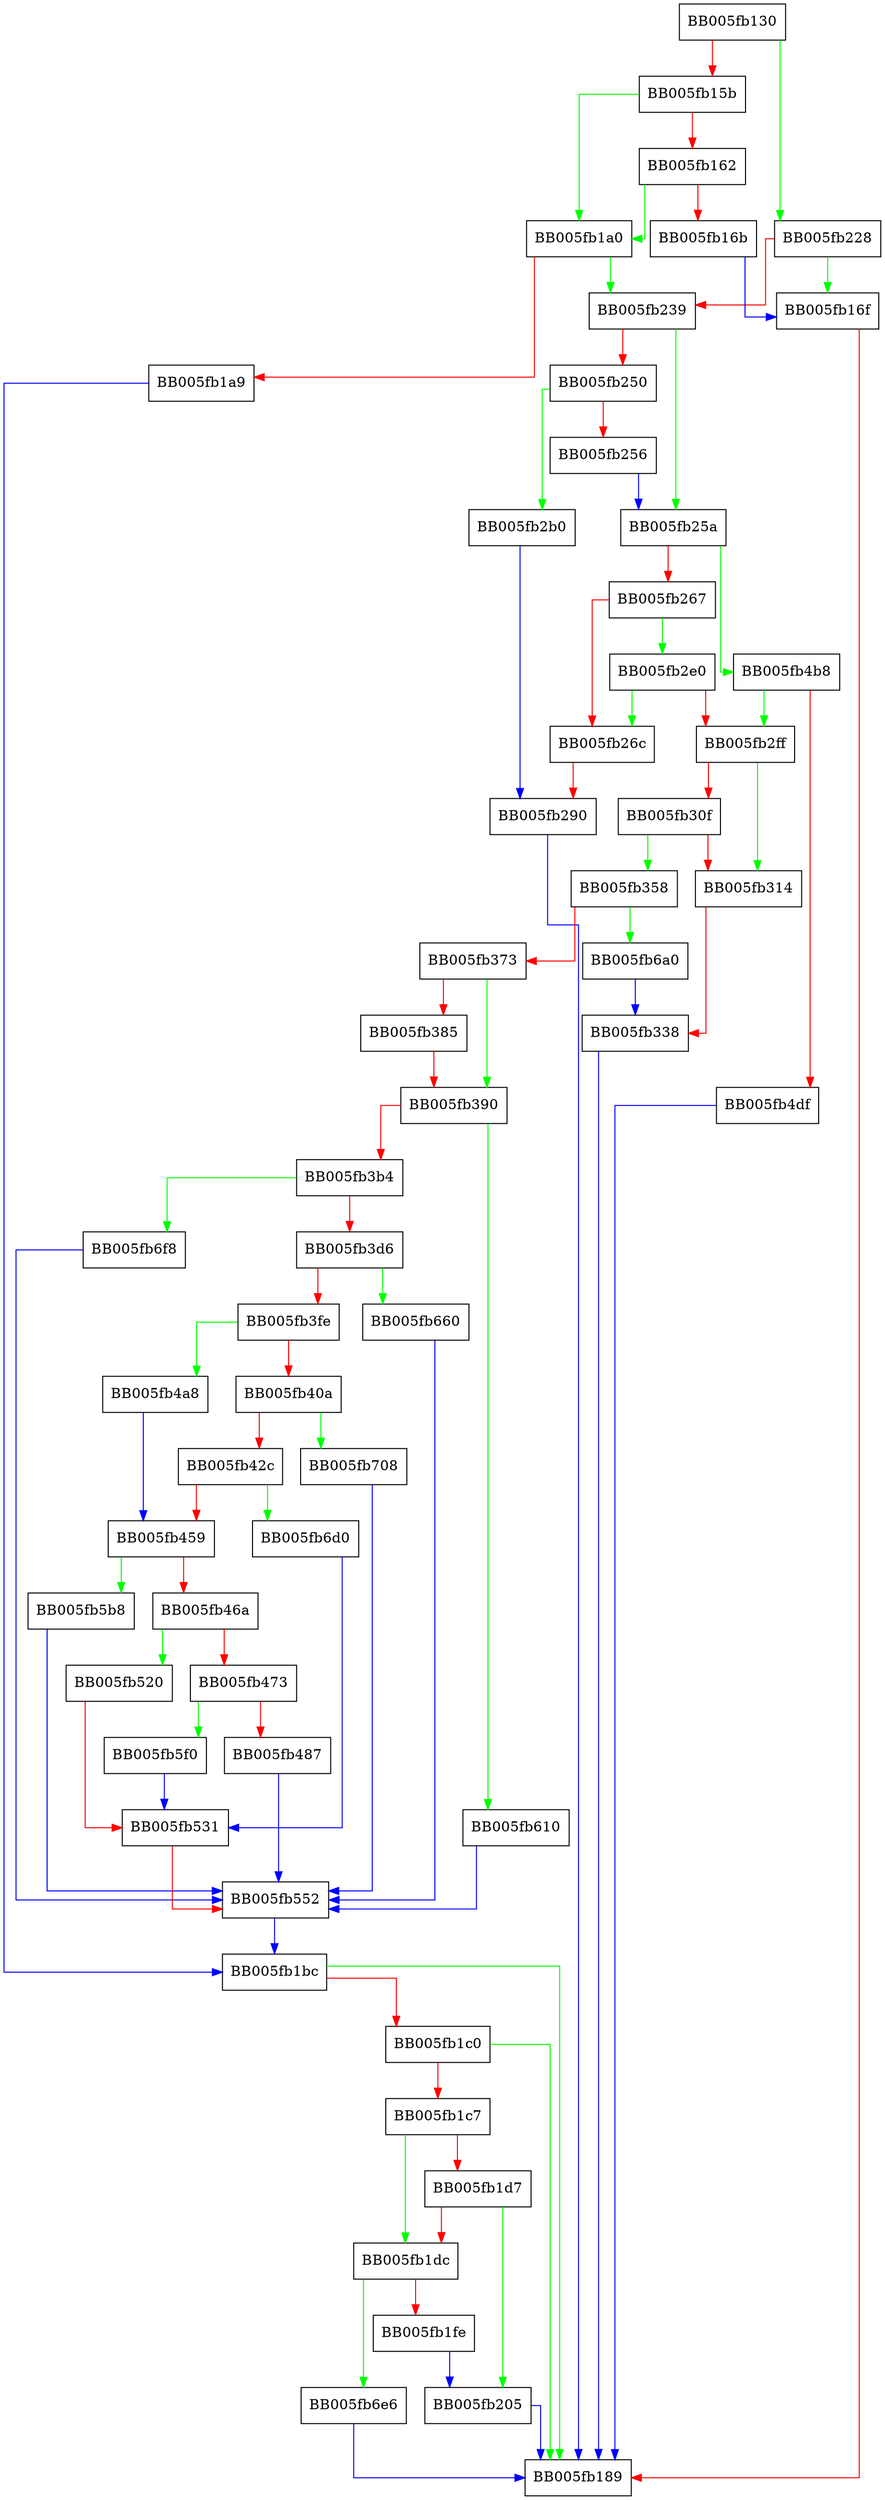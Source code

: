 digraph ossl_pw_get_passphrase {
  node [shape="box"];
  graph [splines=ortho];
  BB005fb130 -> BB005fb228 [color="green"];
  BB005fb130 -> BB005fb15b [color="red"];
  BB005fb15b -> BB005fb1a0 [color="green"];
  BB005fb15b -> BB005fb162 [color="red"];
  BB005fb162 -> BB005fb1a0 [color="green"];
  BB005fb162 -> BB005fb16b [color="red"];
  BB005fb16b -> BB005fb16f [color="blue"];
  BB005fb16f -> BB005fb189 [color="red"];
  BB005fb1a0 -> BB005fb239 [color="green"];
  BB005fb1a0 -> BB005fb1a9 [color="red"];
  BB005fb1a9 -> BB005fb1bc [color="blue"];
  BB005fb1bc -> BB005fb189 [color="green"];
  BB005fb1bc -> BB005fb1c0 [color="red"];
  BB005fb1c0 -> BB005fb189 [color="green"];
  BB005fb1c0 -> BB005fb1c7 [color="red"];
  BB005fb1c7 -> BB005fb1dc [color="green"];
  BB005fb1c7 -> BB005fb1d7 [color="red"];
  BB005fb1d7 -> BB005fb205 [color="green"];
  BB005fb1d7 -> BB005fb1dc [color="red"];
  BB005fb1dc -> BB005fb6e6 [color="green"];
  BB005fb1dc -> BB005fb1fe [color="red"];
  BB005fb1fe -> BB005fb205 [color="blue"];
  BB005fb205 -> BB005fb189 [color="blue"];
  BB005fb228 -> BB005fb16f [color="green"];
  BB005fb228 -> BB005fb239 [color="red"];
  BB005fb239 -> BB005fb25a [color="green"];
  BB005fb239 -> BB005fb250 [color="red"];
  BB005fb250 -> BB005fb2b0 [color="green"];
  BB005fb250 -> BB005fb256 [color="red"];
  BB005fb256 -> BB005fb25a [color="blue"];
  BB005fb25a -> BB005fb4b8 [color="green"];
  BB005fb25a -> BB005fb267 [color="red"];
  BB005fb267 -> BB005fb2e0 [color="green"];
  BB005fb267 -> BB005fb26c [color="red"];
  BB005fb26c -> BB005fb290 [color="red"];
  BB005fb290 -> BB005fb189 [color="blue"];
  BB005fb2b0 -> BB005fb290 [color="blue"];
  BB005fb2e0 -> BB005fb26c [color="green"];
  BB005fb2e0 -> BB005fb2ff [color="red"];
  BB005fb2ff -> BB005fb314 [color="green"];
  BB005fb2ff -> BB005fb30f [color="red"];
  BB005fb30f -> BB005fb358 [color="green"];
  BB005fb30f -> BB005fb314 [color="red"];
  BB005fb314 -> BB005fb338 [color="red"];
  BB005fb338 -> BB005fb189 [color="blue"];
  BB005fb358 -> BB005fb6a0 [color="green"];
  BB005fb358 -> BB005fb373 [color="red"];
  BB005fb373 -> BB005fb390 [color="green"];
  BB005fb373 -> BB005fb385 [color="red"];
  BB005fb385 -> BB005fb390 [color="red"];
  BB005fb390 -> BB005fb610 [color="green"];
  BB005fb390 -> BB005fb3b4 [color="red"];
  BB005fb3b4 -> BB005fb6f8 [color="green"];
  BB005fb3b4 -> BB005fb3d6 [color="red"];
  BB005fb3d6 -> BB005fb660 [color="green"];
  BB005fb3d6 -> BB005fb3fe [color="red"];
  BB005fb3fe -> BB005fb4a8 [color="green"];
  BB005fb3fe -> BB005fb40a [color="red"];
  BB005fb40a -> BB005fb708 [color="green"];
  BB005fb40a -> BB005fb42c [color="red"];
  BB005fb42c -> BB005fb6d0 [color="green"];
  BB005fb42c -> BB005fb459 [color="red"];
  BB005fb459 -> BB005fb5b8 [color="green"];
  BB005fb459 -> BB005fb46a [color="red"];
  BB005fb46a -> BB005fb520 [color="green"];
  BB005fb46a -> BB005fb473 [color="red"];
  BB005fb473 -> BB005fb5f0 [color="green"];
  BB005fb473 -> BB005fb487 [color="red"];
  BB005fb487 -> BB005fb552 [color="blue"];
  BB005fb4a8 -> BB005fb459 [color="blue"];
  BB005fb4b8 -> BB005fb2ff [color="green"];
  BB005fb4b8 -> BB005fb4df [color="red"];
  BB005fb4df -> BB005fb189 [color="blue"];
  BB005fb520 -> BB005fb531 [color="red"];
  BB005fb531 -> BB005fb552 [color="red"];
  BB005fb552 -> BB005fb1bc [color="blue"];
  BB005fb5b8 -> BB005fb552 [color="blue"];
  BB005fb5f0 -> BB005fb531 [color="blue"];
  BB005fb610 -> BB005fb552 [color="blue"];
  BB005fb660 -> BB005fb552 [color="blue"];
  BB005fb6a0 -> BB005fb338 [color="blue"];
  BB005fb6d0 -> BB005fb531 [color="blue"];
  BB005fb6e6 -> BB005fb189 [color="blue"];
  BB005fb6f8 -> BB005fb552 [color="blue"];
  BB005fb708 -> BB005fb552 [color="blue"];
}